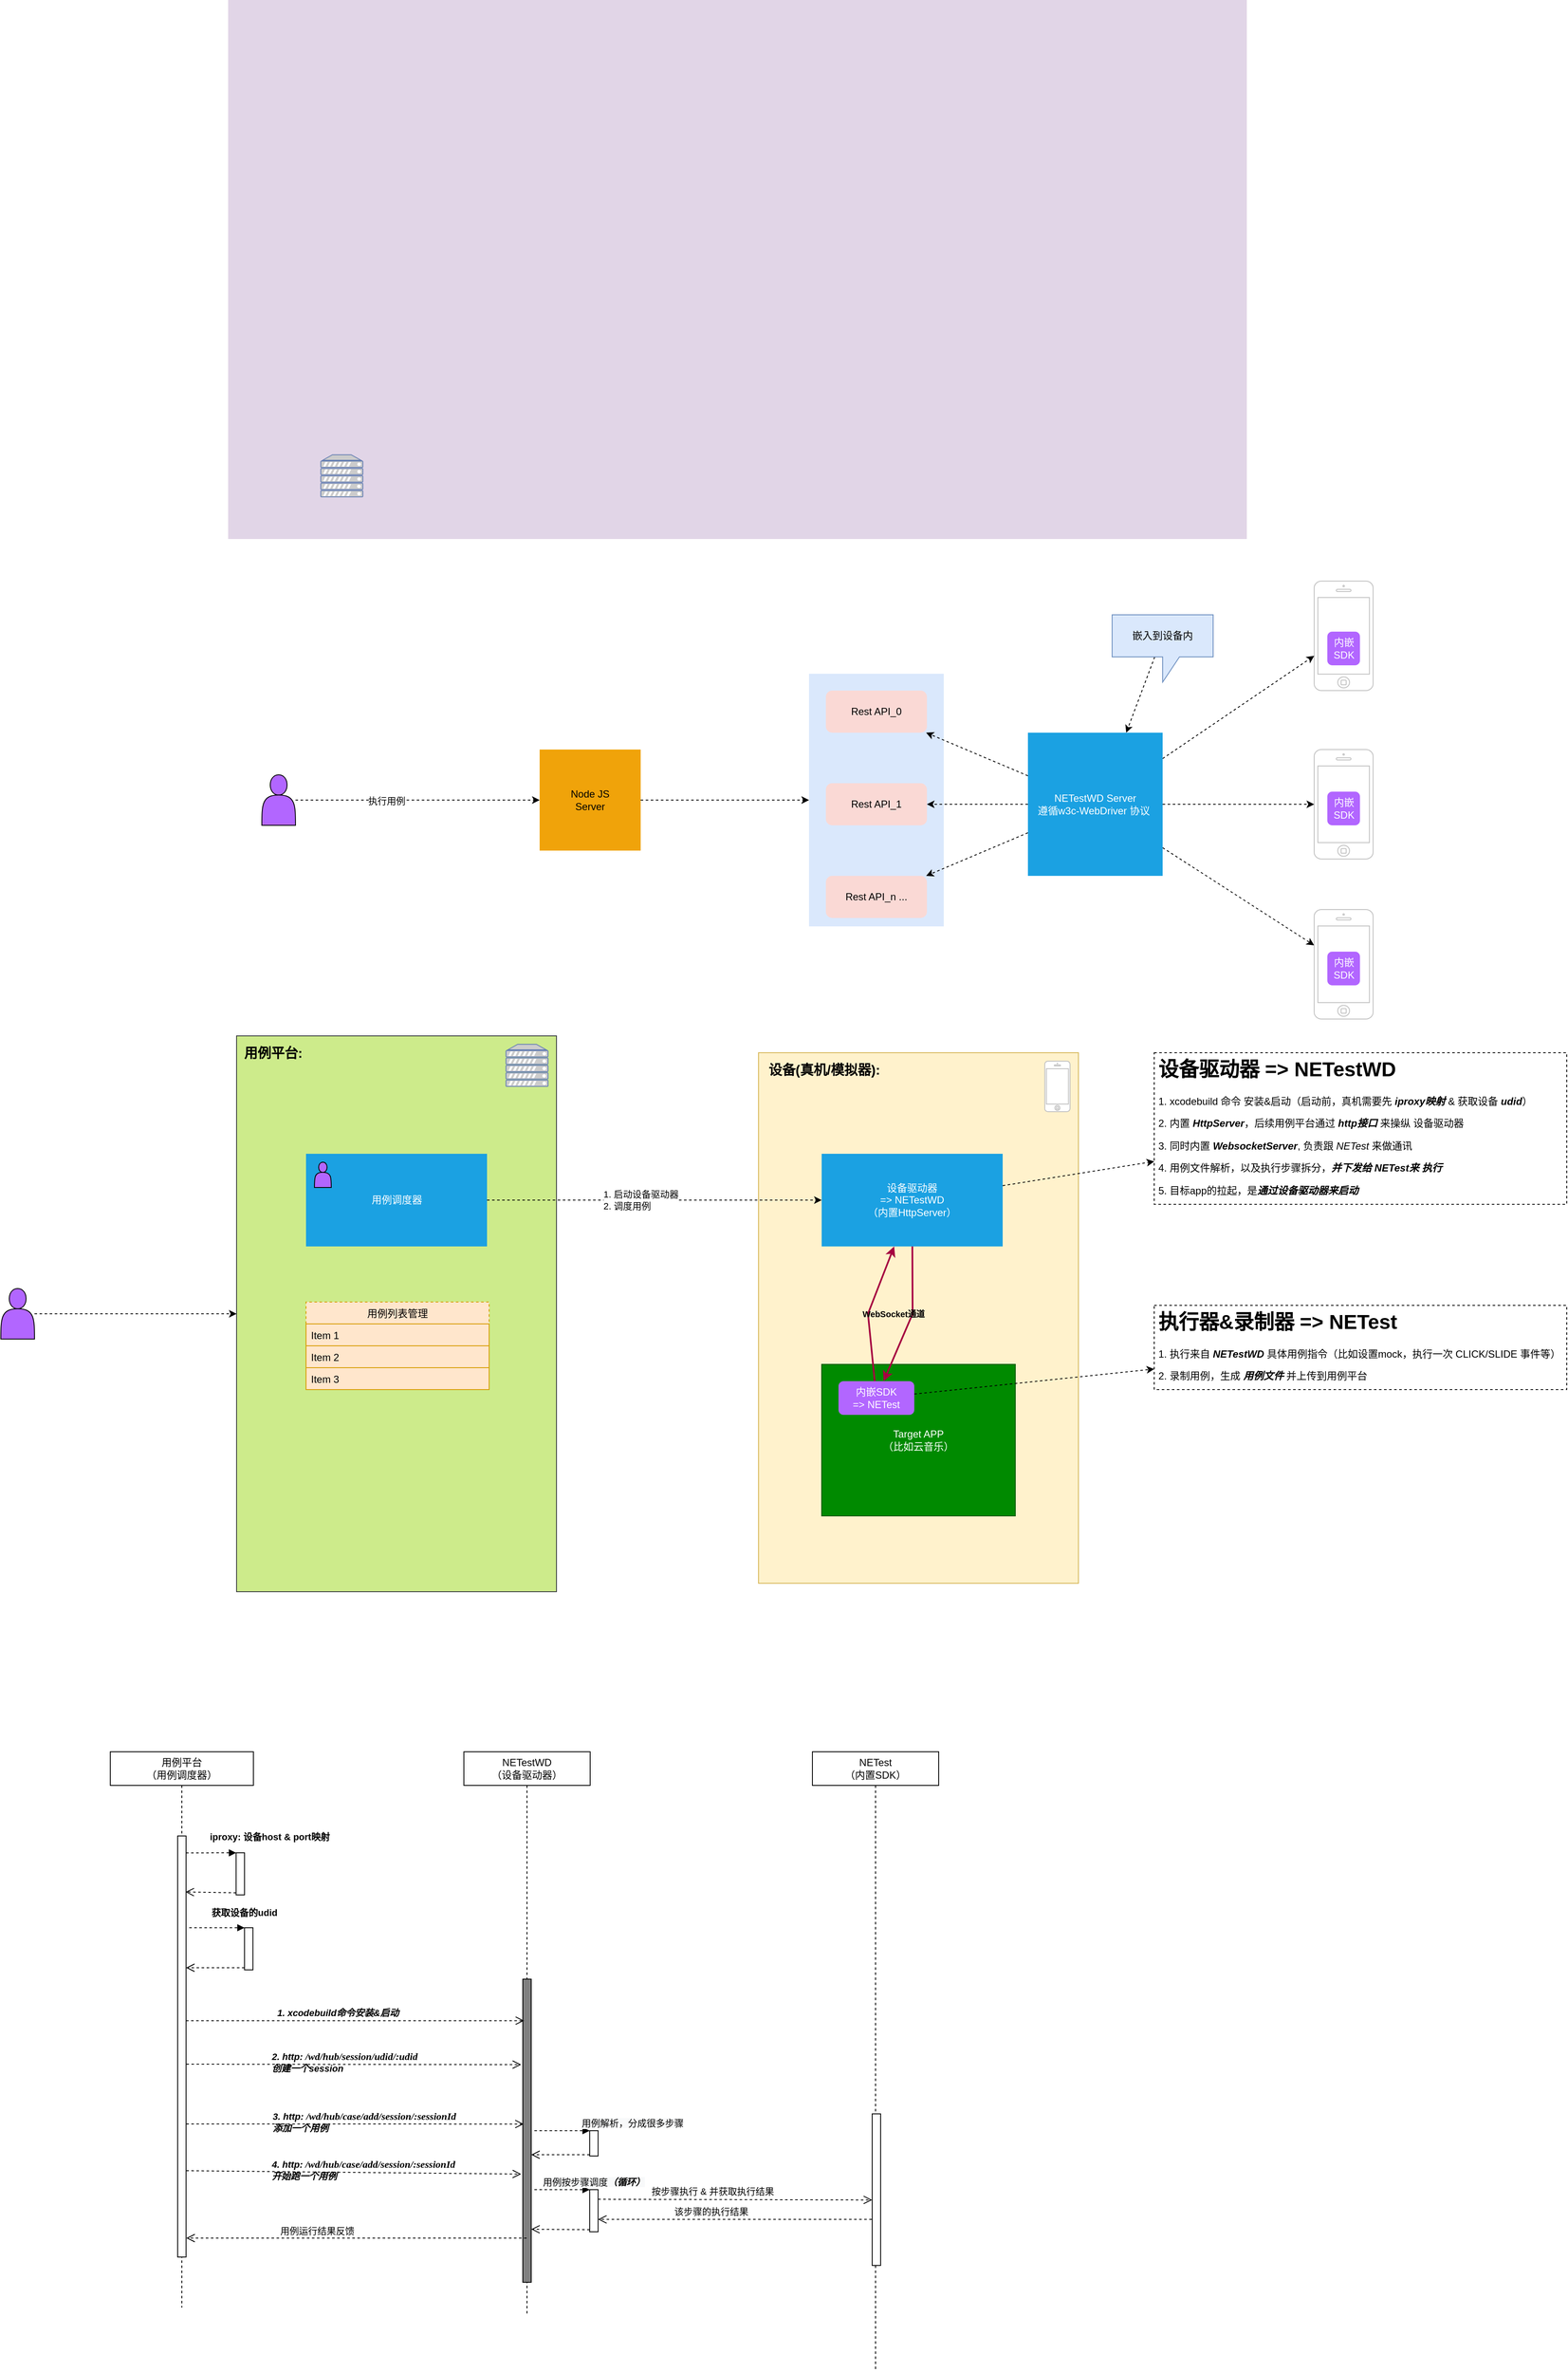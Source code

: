 <mxfile version="15.1.4" type="github">
  <diagram id="cVAvhTtTh0kWz4ZDLpcs" name="Page-1">
    <mxGraphModel dx="2382" dy="1994" grid="1" gridSize="10" guides="1" tooltips="1" connect="1" arrows="1" fold="1" page="1" pageScale="1" pageWidth="827" pageHeight="1169" math="0" shadow="0">
      <root>
        <mxCell id="0" />
        <mxCell id="1" parent="0" />
        <mxCell id="QC5HRPprEjbzEnmF-3T_-1" value="" style="rounded=0;whiteSpace=wrap;html=1;labelBackgroundColor=none;fillColor=#fff2cc;strokeColor=#d6b656;" vertex="1" parent="1">
          <mxGeometry x="200" y="690" width="380" height="630" as="geometry" />
        </mxCell>
        <mxCell id="QC5HRPprEjbzEnmF-3T_-9" value="Target APP&lt;br&gt;（比如云音乐）" style="rounded=0;whiteSpace=wrap;html=1;labelBackgroundColor=none;fillColor=#008a00;strokeColor=#005700;fontColor=#ffffff;" vertex="1" parent="1">
          <mxGeometry x="275" y="1060" width="230" height="180" as="geometry" />
        </mxCell>
        <mxCell id="queUb4HfAiarSpXrlCLQ-7" value="" style="rounded=0;whiteSpace=wrap;html=1;labelBackgroundColor=none;fillColor=#e1d5e7;strokeColor=none;" parent="1" vertex="1">
          <mxGeometry x="-430" y="-560" width="1210" height="640" as="geometry" />
        </mxCell>
        <mxCell id="queUb4HfAiarSpXrlCLQ-39" value="" style="rounded=0;whiteSpace=wrap;html=1;labelBackgroundColor=none;fillColor=#dae8fc;strokeColor=none;" parent="1" vertex="1">
          <mxGeometry x="260" y="240" width="160" height="300" as="geometry" />
        </mxCell>
        <mxCell id="queUb4HfAiarSpXrlCLQ-8" value="" style="fontColor=#0066CC;verticalAlign=top;verticalLabelPosition=bottom;labelPosition=center;align=center;html=1;outlineConnect=0;fillColor=#CCCCCC;strokeColor=#6881B3;gradientColor=none;gradientDirection=north;strokeWidth=2;shape=mxgraph.networks.server;labelBackgroundColor=none;" parent="1" vertex="1">
          <mxGeometry x="-320" y="-20" width="50" height="50" as="geometry" />
        </mxCell>
        <mxCell id="queUb4HfAiarSpXrlCLQ-9" value="" style="html=1;verticalLabelPosition=bottom;labelBackgroundColor=none;verticalAlign=top;shadow=0;dashed=0;strokeWidth=1;shape=mxgraph.ios7.misc.iphone;strokeColor=#c0c0c0;fontColor=#FFFFFF;" parent="1" vertex="1">
          <mxGeometry x="860.01" y="130" width="70" height="130" as="geometry" />
        </mxCell>
        <mxCell id="queUb4HfAiarSpXrlCLQ-10" value="内嵌&lt;br&gt;SDK" style="rounded=1;whiteSpace=wrap;html=1;labelBackgroundColor=none;fontColor=#FFFFFF;strokeColor=none;fillColor=#B266FF;" parent="1" vertex="1">
          <mxGeometry x="875.62" y="190" width="38.75" height="40" as="geometry" />
        </mxCell>
        <mxCell id="queUb4HfAiarSpXrlCLQ-11" value="" style="html=1;verticalLabelPosition=bottom;labelBackgroundColor=none;verticalAlign=top;shadow=0;dashed=0;strokeWidth=1;shape=mxgraph.ios7.misc.iphone;strokeColor=#c0c0c0;fontColor=#FFFFFF;" parent="1" vertex="1">
          <mxGeometry x="860" y="330" width="70" height="130" as="geometry" />
        </mxCell>
        <mxCell id="queUb4HfAiarSpXrlCLQ-12" value="内嵌&lt;br&gt;SDK" style="rounded=1;whiteSpace=wrap;html=1;labelBackgroundColor=none;fontColor=#FFFFFF;strokeColor=none;fillColor=#B266FF;" parent="1" vertex="1">
          <mxGeometry x="875.63" y="380" width="38.75" height="40" as="geometry" />
        </mxCell>
        <mxCell id="queUb4HfAiarSpXrlCLQ-26" style="rounded=0;orthogonalLoop=1;jettySize=auto;html=1;fontColor=#FFFFFF;dashed=1;" parent="1" source="queUb4HfAiarSpXrlCLQ-13" target="queUb4HfAiarSpXrlCLQ-22" edge="1">
          <mxGeometry relative="1" as="geometry" />
        </mxCell>
        <mxCell id="queUb4HfAiarSpXrlCLQ-27" style="edgeStyle=none;rounded=0;orthogonalLoop=1;jettySize=auto;html=1;dashed=1;fontColor=#FFFFFF;" parent="1" source="queUb4HfAiarSpXrlCLQ-13" target="queUb4HfAiarSpXrlCLQ-25" edge="1">
          <mxGeometry relative="1" as="geometry" />
        </mxCell>
        <mxCell id="queUb4HfAiarSpXrlCLQ-28" style="edgeStyle=none;rounded=0;orthogonalLoop=1;jettySize=auto;html=1;dashed=1;fontColor=#FFFFFF;" parent="1" source="queUb4HfAiarSpXrlCLQ-13" target="queUb4HfAiarSpXrlCLQ-24" edge="1">
          <mxGeometry relative="1" as="geometry" />
        </mxCell>
        <mxCell id="queUb4HfAiarSpXrlCLQ-29" style="edgeStyle=none;rounded=0;orthogonalLoop=1;jettySize=auto;html=1;dashed=1;fontColor=#FFFFFF;" parent="1" source="queUb4HfAiarSpXrlCLQ-13" target="queUb4HfAiarSpXrlCLQ-9" edge="1">
          <mxGeometry relative="1" as="geometry" />
        </mxCell>
        <mxCell id="queUb4HfAiarSpXrlCLQ-30" style="edgeStyle=none;rounded=0;orthogonalLoop=1;jettySize=auto;html=1;dashed=1;fontColor=#FFFFFF;" parent="1" source="queUb4HfAiarSpXrlCLQ-13" target="queUb4HfAiarSpXrlCLQ-11" edge="1">
          <mxGeometry relative="1" as="geometry" />
        </mxCell>
        <mxCell id="queUb4HfAiarSpXrlCLQ-37" style="edgeStyle=none;rounded=0;orthogonalLoop=1;jettySize=auto;html=1;dashed=1;fontColor=#FFFFFF;" parent="1" source="queUb4HfAiarSpXrlCLQ-13" target="queUb4HfAiarSpXrlCLQ-32" edge="1">
          <mxGeometry relative="1" as="geometry" />
        </mxCell>
        <mxCell id="queUb4HfAiarSpXrlCLQ-13" value="NETestWD Server&lt;br&gt;遵循w3c-WebDriver 协议&amp;nbsp;" style="rounded=0;whiteSpace=wrap;html=1;labelBackgroundColor=none;fillColor=#1ba1e2;fontColor=#ffffff;strokeColor=none;" parent="1" vertex="1">
          <mxGeometry x="520" y="310" width="160" height="170" as="geometry" />
        </mxCell>
        <mxCell id="queUb4HfAiarSpXrlCLQ-22" value="Rest API_0" style="rounded=1;whiteSpace=wrap;html=1;labelBackgroundColor=none;fillColor=#fad9d5;strokeColor=none;" parent="1" vertex="1">
          <mxGeometry x="280" y="260" width="120" height="50" as="geometry" />
        </mxCell>
        <mxCell id="queUb4HfAiarSpXrlCLQ-24" value="Rest API_n ..." style="rounded=1;whiteSpace=wrap;html=1;labelBackgroundColor=none;fillColor=#fad9d5;strokeColor=none;" parent="1" vertex="1">
          <mxGeometry x="280" y="480" width="120" height="50" as="geometry" />
        </mxCell>
        <mxCell id="queUb4HfAiarSpXrlCLQ-25" value="Rest API_1" style="rounded=1;whiteSpace=wrap;html=1;labelBackgroundColor=none;fillColor=#fad9d5;strokeColor=none;" parent="1" vertex="1">
          <mxGeometry x="280" y="370" width="120" height="50" as="geometry" />
        </mxCell>
        <mxCell id="queUb4HfAiarSpXrlCLQ-32" value="" style="html=1;verticalLabelPosition=bottom;labelBackgroundColor=none;verticalAlign=top;shadow=0;dashed=0;strokeWidth=1;shape=mxgraph.ios7.misc.iphone;strokeColor=#c0c0c0;fontColor=#FFFFFF;" parent="1" vertex="1">
          <mxGeometry x="860.01" y="520" width="70" height="130" as="geometry" />
        </mxCell>
        <mxCell id="queUb4HfAiarSpXrlCLQ-33" value="内嵌&lt;br&gt;SDK" style="rounded=1;whiteSpace=wrap;html=1;labelBackgroundColor=none;fontColor=#FFFFFF;strokeColor=none;fillColor=#B266FF;" parent="1" vertex="1">
          <mxGeometry x="875.64" y="570" width="38.75" height="40" as="geometry" />
        </mxCell>
        <mxCell id="queUb4HfAiarSpXrlCLQ-40" style="edgeStyle=none;rounded=0;orthogonalLoop=1;jettySize=auto;html=1;dashed=1;fontColor=#FFFFFF;" parent="1" source="queUb4HfAiarSpXrlCLQ-38" target="queUb4HfAiarSpXrlCLQ-39" edge="1">
          <mxGeometry relative="1" as="geometry" />
        </mxCell>
        <mxCell id="queUb4HfAiarSpXrlCLQ-38" value="Node JS &lt;br&gt;Server" style="rounded=0;whiteSpace=wrap;html=1;labelBackgroundColor=none;fillColor=#f0a30a;fontColor=#000000;strokeColor=none;" parent="1" vertex="1">
          <mxGeometry x="-60" y="330" width="120" height="120" as="geometry" />
        </mxCell>
        <mxCell id="queUb4HfAiarSpXrlCLQ-42" style="edgeStyle=none;rounded=0;orthogonalLoop=1;jettySize=auto;html=1;dashed=1;fontColor=#FFFFFF;" parent="1" source="queUb4HfAiarSpXrlCLQ-41" target="queUb4HfAiarSpXrlCLQ-38" edge="1">
          <mxGeometry relative="1" as="geometry" />
        </mxCell>
        <mxCell id="queUb4HfAiarSpXrlCLQ-43" value="&lt;font color=&quot;#000000&quot;&gt;执行用例&lt;/font&gt;" style="edgeLabel;html=1;align=center;verticalAlign=middle;resizable=0;points=[];fontColor=#FFFFFF;" parent="queUb4HfAiarSpXrlCLQ-42" vertex="1" connectable="0">
          <mxGeometry x="-0.255" y="-1" relative="1" as="geometry">
            <mxPoint as="offset" />
          </mxGeometry>
        </mxCell>
        <mxCell id="queUb4HfAiarSpXrlCLQ-41" value="" style="shape=actor;whiteSpace=wrap;html=1;labelBackgroundColor=none;fontColor=#FFFFFF;fillColor=#B266FF;" parent="1" vertex="1">
          <mxGeometry x="-390" y="360" width="40" height="60" as="geometry" />
        </mxCell>
        <mxCell id="udpuu7jPTSZbIutwcywd-2" style="rounded=0;orthogonalLoop=1;jettySize=auto;html=1;dashed=1;" parent="1" source="udpuu7jPTSZbIutwcywd-1" target="queUb4HfAiarSpXrlCLQ-13" edge="1">
          <mxGeometry relative="1" as="geometry" />
        </mxCell>
        <mxCell id="udpuu7jPTSZbIutwcywd-1" value="嵌入到设备内" style="shape=callout;whiteSpace=wrap;html=1;perimeter=calloutPerimeter;fillColor=#dae8fc;strokeColor=#6c8ebf;" parent="1" vertex="1">
          <mxGeometry x="620" y="170" width="120" height="80" as="geometry" />
        </mxCell>
        <mxCell id="QC5HRPprEjbzEnmF-3T_-3" value="" style="html=1;verticalLabelPosition=bottom;labelBackgroundColor=#ffffff;verticalAlign=top;shadow=0;dashed=0;strokeWidth=1;shape=mxgraph.ios7.misc.iphone;strokeColor=#c0c0c0;" vertex="1" parent="1">
          <mxGeometry x="540" y="700" width="30" height="60" as="geometry" />
        </mxCell>
        <mxCell id="QC5HRPprEjbzEnmF-3T_-4" value="" style="rounded=0;whiteSpace=wrap;html=1;labelBackgroundColor=none;fillColor=#cdeb8b;strokeColor=#36393d;" vertex="1" parent="1">
          <mxGeometry x="-420" y="670" width="380" height="660" as="geometry" />
        </mxCell>
        <mxCell id="QC5HRPprEjbzEnmF-3T_-5" value="" style="fontColor=#0066CC;verticalAlign=top;verticalLabelPosition=bottom;labelPosition=center;align=center;html=1;outlineConnect=0;fillColor=#CCCCCC;strokeColor=#6881B3;gradientColor=none;gradientDirection=north;strokeWidth=2;shape=mxgraph.networks.server;labelBackgroundColor=none;" vertex="1" parent="1">
          <mxGeometry x="-100" y="680" width="50" height="50" as="geometry" />
        </mxCell>
        <mxCell id="QC5HRPprEjbzEnmF-3T_-6" value="&lt;font style=&quot;font-size: 16px&quot;&gt;&lt;b&gt;用例平台:&lt;/b&gt;&lt;/font&gt;" style="text;html=1;strokeColor=none;fillColor=none;align=left;verticalAlign=middle;whiteSpace=wrap;rounded=0;" vertex="1" parent="1">
          <mxGeometry x="-413" y="680" width="113" height="20" as="geometry" />
        </mxCell>
        <mxCell id="QC5HRPprEjbzEnmF-3T_-7" value="&lt;font style=&quot;font-size: 16px&quot;&gt;&lt;b&gt;设备(真机/模拟器):&lt;/b&gt;&lt;/font&gt;" style="text;html=1;strokeColor=none;fillColor=none;align=left;verticalAlign=middle;whiteSpace=wrap;rounded=0;" vertex="1" parent="1">
          <mxGeometry x="210" y="700" width="160" height="20" as="geometry" />
        </mxCell>
        <mxCell id="QC5HRPprEjbzEnmF-3T_-13" style="rounded=0;orthogonalLoop=1;jettySize=auto;html=1;dashed=1;" edge="1" parent="1" source="QC5HRPprEjbzEnmF-3T_-8" target="QC5HRPprEjbzEnmF-3T_-12">
          <mxGeometry relative="1" as="geometry" />
        </mxCell>
        <mxCell id="QC5HRPprEjbzEnmF-3T_-14" style="edgeStyle=none;rounded=0;orthogonalLoop=1;jettySize=auto;html=1;strokeWidth=2;fillColor=#d80073;strokeColor=#A50040;" edge="1" parent="1" source="QC5HRPprEjbzEnmF-3T_-8" target="QC5HRPprEjbzEnmF-3T_-10">
          <mxGeometry relative="1" as="geometry">
            <Array as="points">
              <mxPoint x="383" y="1000" />
            </Array>
          </mxGeometry>
        </mxCell>
        <mxCell id="QC5HRPprEjbzEnmF-3T_-8" value="设备驱动器 &lt;br&gt;=&amp;gt; NETestWD&lt;br&gt;（内置HttpServer）" style="rounded=0;whiteSpace=wrap;html=1;labelBackgroundColor=none;fillColor=#1ba1e2;fontColor=#ffffff;strokeColor=none;" vertex="1" parent="1">
          <mxGeometry x="275" y="810" width="215" height="110" as="geometry" />
        </mxCell>
        <mxCell id="QC5HRPprEjbzEnmF-3T_-19" style="edgeStyle=none;rounded=0;orthogonalLoop=1;jettySize=auto;html=1;strokeWidth=1;dashed=1;" edge="1" parent="1" source="QC5HRPprEjbzEnmF-3T_-10" target="QC5HRPprEjbzEnmF-3T_-18">
          <mxGeometry relative="1" as="geometry" />
        </mxCell>
        <mxCell id="QC5HRPprEjbzEnmF-3T_-10" value="内嵌SDK&lt;br&gt;=&amp;gt; NETest" style="rounded=1;whiteSpace=wrap;html=1;labelBackgroundColor=none;fontColor=#FFFFFF;strokeColor=none;fillColor=#B266FF;" vertex="1" parent="1">
          <mxGeometry x="295" y="1080" width="90" height="40" as="geometry" />
        </mxCell>
        <mxCell id="QC5HRPprEjbzEnmF-3T_-12" value="&lt;h1&gt;设备驱动器 =&amp;gt; NETestWD&lt;/h1&gt;&lt;p&gt;1. xcodebuild 命令 安装&amp;amp;启动（启动前，真机需要先 &lt;i&gt;&lt;b&gt;iproxy映射&lt;/b&gt;&lt;/i&gt; &amp;amp; 获取设备 &lt;i&gt;&lt;b&gt;udid&lt;/b&gt;&lt;/i&gt;）&amp;nbsp;&lt;/p&gt;&lt;p&gt;2. 内置 &lt;b style=&quot;font-style: italic&quot;&gt;HttpServer&lt;/b&gt;，后续用例平台通过 &lt;b&gt;&lt;i&gt;http接口&amp;nbsp;&lt;/i&gt;&lt;/b&gt;来操纵 设备驱动器&lt;/p&gt;&lt;p&gt;3. 同时内置 &lt;b style=&quot;font-style: italic&quot;&gt;WebsocketServer&lt;/b&gt;, 负责跟 &lt;i&gt;NETest&lt;/i&gt; 来做通讯&lt;/p&gt;&lt;p&gt;4. 用例文件解析，以及执行步骤拆分，&lt;b&gt;&lt;i&gt;并下发给 NETest来 执行&lt;/i&gt;&lt;/b&gt;&lt;/p&gt;&lt;p&gt;5. 目标app的拉起，是&lt;b&gt;&lt;i&gt;通过设备驱动器来启动&lt;/i&gt;&lt;/b&gt;&lt;/p&gt;" style="text;html=1;fillColor=none;spacing=5;spacingTop=-20;whiteSpace=wrap;overflow=hidden;rounded=0;align=left;strokeColor=#000000;dashed=1;" vertex="1" parent="1">
          <mxGeometry x="670" y="690" width="490" height="180" as="geometry" />
        </mxCell>
        <mxCell id="QC5HRPprEjbzEnmF-3T_-15" style="edgeStyle=none;rounded=0;orthogonalLoop=1;jettySize=auto;html=1;strokeWidth=2;fillColor=#d80073;strokeColor=#A50040;" edge="1" parent="1" source="QC5HRPprEjbzEnmF-3T_-10" target="QC5HRPprEjbzEnmF-3T_-8">
          <mxGeometry relative="1" as="geometry">
            <mxPoint x="382.553" y="930" as="sourcePoint" />
            <mxPoint x="353.617" y="1090" as="targetPoint" />
            <Array as="points">
              <mxPoint x="330" y="1000" />
            </Array>
          </mxGeometry>
        </mxCell>
        <mxCell id="QC5HRPprEjbzEnmF-3T_-17" value="&lt;font size=&quot;1&quot;&gt;&lt;b&gt;WebSocket通道&lt;/b&gt;&lt;/font&gt;" style="text;html=1;strokeColor=none;fillColor=none;align=center;verticalAlign=middle;whiteSpace=wrap;rounded=0;" vertex="1" parent="1">
          <mxGeometry x="290" y="990" width="141.49" height="20" as="geometry" />
        </mxCell>
        <mxCell id="QC5HRPprEjbzEnmF-3T_-18" value="&lt;h1&gt;执行器&amp;amp;录制器 =&amp;gt; NETest&lt;/h1&gt;&lt;p&gt;1. 执行来自 &lt;b&gt;&lt;i&gt;NETestWD&lt;/i&gt;&lt;/b&gt;&amp;nbsp;具体用例指令（比如设置mock，执行一次 CLICK/SLIDE 事件等）&lt;/p&gt;&lt;p&gt;2. 录制用例，生成 &lt;b style=&quot;font-style: italic&quot;&gt;用例文件&lt;/b&gt;&amp;nbsp;并上传到用例平台&lt;/p&gt;" style="text;html=1;fillColor=none;spacing=5;spacingTop=-20;whiteSpace=wrap;overflow=hidden;rounded=0;align=left;strokeColor=#000000;dashed=1;" vertex="1" parent="1">
          <mxGeometry x="670" y="990" width="490" height="100" as="geometry" />
        </mxCell>
        <mxCell id="QC5HRPprEjbzEnmF-3T_-22" style="edgeStyle=none;rounded=0;orthogonalLoop=1;jettySize=auto;html=1;dashed=1;strokeWidth=1;" edge="1" parent="1" source="QC5HRPprEjbzEnmF-3T_-20" target="QC5HRPprEjbzEnmF-3T_-8">
          <mxGeometry relative="1" as="geometry" />
        </mxCell>
        <mxCell id="QC5HRPprEjbzEnmF-3T_-23" value="&lt;div style=&quot;text-align: left&quot;&gt;1. 启动设备驱动器&lt;/div&gt;&lt;div style=&quot;text-align: left&quot;&gt;2. 调度用例&lt;/div&gt;" style="edgeLabel;html=1;align=center;verticalAlign=middle;resizable=0;points=[];" vertex="1" connectable="0" parent="QC5HRPprEjbzEnmF-3T_-22">
          <mxGeometry x="-0.122" relative="1" as="geometry">
            <mxPoint x="8" as="offset" />
          </mxGeometry>
        </mxCell>
        <mxCell id="QC5HRPprEjbzEnmF-3T_-20" value="用例调度器" style="rounded=0;whiteSpace=wrap;html=1;labelBackgroundColor=none;fillColor=#1ba1e2;fontColor=#ffffff;strokeColor=none;" vertex="1" parent="1">
          <mxGeometry x="-337.5" y="810" width="215" height="110" as="geometry" />
        </mxCell>
        <mxCell id="QC5HRPprEjbzEnmF-3T_-21" value="" style="shape=actor;whiteSpace=wrap;html=1;labelBackgroundColor=none;fontColor=#FFFFFF;fillColor=#B266FF;" vertex="1" parent="1">
          <mxGeometry x="-327.5" y="820" width="20" height="30" as="geometry" />
        </mxCell>
        <mxCell id="QC5HRPprEjbzEnmF-3T_-25" style="edgeStyle=none;rounded=0;orthogonalLoop=1;jettySize=auto;html=1;dashed=1;strokeWidth=1;" edge="1" parent="1" source="QC5HRPprEjbzEnmF-3T_-24" target="QC5HRPprEjbzEnmF-3T_-4">
          <mxGeometry relative="1" as="geometry" />
        </mxCell>
        <mxCell id="QC5HRPprEjbzEnmF-3T_-24" value="" style="shape=actor;whiteSpace=wrap;html=1;labelBackgroundColor=none;fontColor=#FFFFFF;fillColor=#B266FF;" vertex="1" parent="1">
          <mxGeometry x="-700" y="970" width="40" height="60" as="geometry" />
        </mxCell>
        <mxCell id="QC5HRPprEjbzEnmF-3T_-27" value="用例列表管理" style="swimlane;fontStyle=0;childLayout=stackLayout;horizontal=1;startSize=26;horizontalStack=0;resizeParent=1;resizeParentMax=0;resizeLast=0;collapsible=1;marginBottom=0;dashed=1;strokeColor=#d79b00;align=center;fillColor=#ffe6cc;" vertex="1" parent="1">
          <mxGeometry x="-337.5" y="986" width="217.5" height="104" as="geometry" />
        </mxCell>
        <mxCell id="QC5HRPprEjbzEnmF-3T_-28" value="Item 1" style="text;strokeColor=#d79b00;align=left;verticalAlign=top;spacingLeft=4;spacingRight=4;overflow=hidden;rotatable=0;points=[[0,0.5],[1,0.5]];portConstraint=eastwest;fillColor=#ffe6cc;" vertex="1" parent="QC5HRPprEjbzEnmF-3T_-27">
          <mxGeometry y="26" width="217.5" height="26" as="geometry" />
        </mxCell>
        <mxCell id="QC5HRPprEjbzEnmF-3T_-29" value="Item 2" style="text;strokeColor=#d79b00;fillColor=#ffe6cc;align=left;verticalAlign=top;spacingLeft=4;spacingRight=4;overflow=hidden;rotatable=0;points=[[0,0.5],[1,0.5]];portConstraint=eastwest;" vertex="1" parent="QC5HRPprEjbzEnmF-3T_-27">
          <mxGeometry y="52" width="217.5" height="26" as="geometry" />
        </mxCell>
        <mxCell id="QC5HRPprEjbzEnmF-3T_-30" value="Item 3" style="text;strokeColor=#d79b00;fillColor=#ffe6cc;align=left;verticalAlign=top;spacingLeft=4;spacingRight=4;overflow=hidden;rotatable=0;points=[[0,0.5],[1,0.5]];portConstraint=eastwest;" vertex="1" parent="QC5HRPprEjbzEnmF-3T_-27">
          <mxGeometry y="78" width="217.5" height="26" as="geometry" />
        </mxCell>
        <mxCell id="QC5HRPprEjbzEnmF-3T_-32" value="NETestWD&lt;br&gt;（设备驱动器）" style="shape=umlLifeline;perimeter=lifelinePerimeter;whiteSpace=wrap;html=1;container=1;collapsible=0;recursiveResize=0;outlineConnect=0;strokeColor=#000000;fillColor=#ffffff;align=center;" vertex="1" parent="1">
          <mxGeometry x="-150" y="1520" width="150" height="670" as="geometry" />
        </mxCell>
        <mxCell id="QC5HRPprEjbzEnmF-3T_-33" value="" style="html=1;points=[];perimeter=orthogonalPerimeter;fillColor=#808080;" vertex="1" parent="QC5HRPprEjbzEnmF-3T_-32">
          <mxGeometry x="70" y="270" width="10" height="360" as="geometry" />
        </mxCell>
        <mxCell id="QC5HRPprEjbzEnmF-3T_-34" value="&lt;span&gt;用例平台&lt;/span&gt;&lt;br&gt;&lt;span&gt;（用例调度器）&lt;/span&gt;" style="shape=umlLifeline;perimeter=lifelinePerimeter;whiteSpace=wrap;html=1;container=1;collapsible=0;recursiveResize=0;outlineConnect=0;strokeColor=#000000;fillColor=#ffffff;align=center;" vertex="1" parent="1">
          <mxGeometry x="-570" y="1520" width="170" height="660" as="geometry" />
        </mxCell>
        <mxCell id="QC5HRPprEjbzEnmF-3T_-35" value="" style="html=1;points=[];perimeter=orthogonalPerimeter;" vertex="1" parent="QC5HRPprEjbzEnmF-3T_-34">
          <mxGeometry x="80" y="100" width="10" height="500" as="geometry" />
        </mxCell>
        <mxCell id="QC5HRPprEjbzEnmF-3T_-53" value="" style="html=1;points=[];perimeter=orthogonalPerimeter;strokeColor=#000000;fillColor=#ffffff;align=center;" vertex="1" parent="QC5HRPprEjbzEnmF-3T_-34">
          <mxGeometry x="149.44" y="120" width="10" height="50" as="geometry" />
        </mxCell>
        <mxCell id="QC5HRPprEjbzEnmF-3T_-54" value="&lt;b style=&quot;text-align: left&quot;&gt;iproxy: 设备host &amp;amp; port映射&lt;/b&gt;" style="html=1;verticalAlign=bottom;endArrow=block;entryX=0;entryY=0;dashed=1;strokeWidth=1;exitX=1.156;exitY=0.452;exitDx=0;exitDy=0;exitPerimeter=0;" edge="1" target="QC5HRPprEjbzEnmF-3T_-53" parent="QC5HRPprEjbzEnmF-3T_-34">
          <mxGeometry x="1" y="40" relative="1" as="geometry">
            <mxPoint x="90.0" y="120.12" as="sourcePoint" />
            <mxPoint x="40" y="30" as="offset" />
          </mxGeometry>
        </mxCell>
        <mxCell id="QC5HRPprEjbzEnmF-3T_-55" value="" style="html=1;verticalAlign=bottom;endArrow=open;dashed=1;endSize=8;exitX=0;exitY=0.95;strokeWidth=1;entryX=0.933;entryY=0.133;entryDx=0;entryDy=0;entryPerimeter=0;" edge="1" source="QC5HRPprEjbzEnmF-3T_-53" parent="QC5HRPprEjbzEnmF-3T_-34" target="QC5HRPprEjbzEnmF-3T_-35">
          <mxGeometry relative="1" as="geometry">
            <mxPoint x="90.0" y="194.52" as="targetPoint" />
          </mxGeometry>
        </mxCell>
        <mxCell id="QC5HRPprEjbzEnmF-3T_-37" value="NETest&lt;br&gt;（内置SDK）" style="shape=umlLifeline;perimeter=lifelinePerimeter;whiteSpace=wrap;html=1;container=1;collapsible=0;recursiveResize=0;outlineConnect=0;strokeColor=#000000;fillColor=#ffffff;align=center;" vertex="1" parent="1">
          <mxGeometry x="264" y="1520" width="150" height="735" as="geometry" />
        </mxCell>
        <mxCell id="QC5HRPprEjbzEnmF-3T_-39" value="" style="html=1;points=[];perimeter=orthogonalPerimeter;" vertex="1" parent="1">
          <mxGeometry x="335" y="1950" width="10" height="180" as="geometry" />
        </mxCell>
        <mxCell id="QC5HRPprEjbzEnmF-3T_-36" value="&lt;b&gt;&lt;i&gt;1. xcodebuild命令安装&amp;amp;启动&lt;/i&gt;&lt;/b&gt;" style="endArrow=open;startArrow=none;endFill=0;startFill=0;endSize=8;html=1;verticalAlign=bottom;dashed=1;labelBackgroundColor=none;strokeWidth=1;entryX=0.156;entryY=0.137;entryDx=0;entryDy=0;entryPerimeter=0;" edge="1" parent="1" source="QC5HRPprEjbzEnmF-3T_-35" target="QC5HRPprEjbzEnmF-3T_-33">
          <mxGeometry x="-0.103" width="160" relative="1" as="geometry">
            <mxPoint x="-150" y="1760" as="sourcePoint" />
            <mxPoint x="-150" y="1826" as="targetPoint" />
            <mxPoint as="offset" />
          </mxGeometry>
        </mxCell>
        <mxCell id="QC5HRPprEjbzEnmF-3T_-59" value="" style="html=1;points=[];perimeter=orthogonalPerimeter;strokeColor=#000000;fillColor=#ffffff;align=center;" vertex="1" parent="1">
          <mxGeometry x="-410.56" y="1729" width="10" height="50" as="geometry" />
        </mxCell>
        <mxCell id="QC5HRPprEjbzEnmF-3T_-60" value="&lt;div style=&quot;text-align: left&quot;&gt;&lt;b&gt;获取设备的udid&lt;/b&gt;&lt;/div&gt;" style="html=1;verticalAlign=bottom;endArrow=block;entryX=0;entryY=0;dashed=1;strokeWidth=1;exitX=1.378;exitY=0.218;exitDx=0;exitDy=0;exitPerimeter=0;" edge="1" parent="1" target="QC5HRPprEjbzEnmF-3T_-59" source="QC5HRPprEjbzEnmF-3T_-35">
          <mxGeometry x="1" y="9" relative="1" as="geometry">
            <mxPoint x="-470" y="1729.12" as="sourcePoint" />
            <mxPoint as="offset" />
          </mxGeometry>
        </mxCell>
        <mxCell id="QC5HRPprEjbzEnmF-3T_-61" value="" style="html=1;verticalAlign=bottom;endArrow=open;dashed=1;endSize=8;exitX=0;exitY=0.95;strokeWidth=1;" edge="1" parent="1" source="QC5HRPprEjbzEnmF-3T_-59" target="QC5HRPprEjbzEnmF-3T_-35">
          <mxGeometry relative="1" as="geometry">
            <mxPoint x="-466.22" y="1775.65" as="targetPoint" />
          </mxGeometry>
        </mxCell>
        <mxCell id="QC5HRPprEjbzEnmF-3T_-62" value="&lt;b&gt;&lt;i&gt;2. http:&amp;nbsp;&lt;span style=&quot;font-family: &amp;#34;menlo&amp;#34; ; font-size: 12px&quot;&gt;/wd/hub/session/udid/:udid&lt;/span&gt;&lt;br&gt;创建一个session&lt;/i&gt;&lt;/b&gt;" style="endArrow=open;startArrow=none;endFill=0;startFill=0;endSize=8;html=1;verticalAlign=bottom;dashed=1;labelBackgroundColor=none;strokeWidth=1;entryX=-0.2;entryY=0.282;entryDx=0;entryDy=0;entryPerimeter=0;align=left;exitX=1.044;exitY=0.542;exitDx=0;exitDy=0;exitPerimeter=0;" edge="1" parent="1" source="QC5HRPprEjbzEnmF-3T_-35" target="QC5HRPprEjbzEnmF-3T_-33">
          <mxGeometry x="-0.496" y="-14" width="160" relative="1" as="geometry">
            <mxPoint x="-460" y="1870" as="sourcePoint" />
            <mxPoint x="-130" y="1866" as="targetPoint" />
            <mxPoint as="offset" />
          </mxGeometry>
        </mxCell>
        <mxCell id="QC5HRPprEjbzEnmF-3T_-63" value="&lt;b&gt;&lt;i&gt;3. http:&amp;nbsp;&lt;span style=&quot;font-family: &amp;#34;menlo&amp;#34; ; font-size: 12px&quot;&gt;/wd/hub/case/add/session/:sessionId&lt;/span&gt;&lt;br&gt;添加一个用例&lt;/i&gt;&lt;/b&gt;" style="endArrow=open;startArrow=none;endFill=0;startFill=0;endSize=8;html=1;verticalAlign=bottom;dashed=1;labelBackgroundColor=none;strokeWidth=1;align=left;entryX=0.108;entryY=0.478;entryDx=0;entryDy=0;entryPerimeter=0;exitX=1.031;exitY=0.684;exitDx=0;exitDy=0;exitPerimeter=0;" edge="1" parent="1" source="QC5HRPprEjbzEnmF-3T_-35" target="QC5HRPprEjbzEnmF-3T_-33">
          <mxGeometry x="-0.496" y="-14" width="160" relative="1" as="geometry">
            <mxPoint x="-460" y="1939" as="sourcePoint" />
            <mxPoint x="-120" y="1939" as="targetPoint" />
            <mxPoint as="offset" />
          </mxGeometry>
        </mxCell>
        <mxCell id="QC5HRPprEjbzEnmF-3T_-64" value="&lt;b&gt;&lt;i&gt;4. http:&amp;nbsp;&lt;span style=&quot;font-family: &amp;#34;menlo&amp;#34; ; font-size: 12px&quot;&gt;/wd/hub/case/add/session/:sessionId&lt;/span&gt;&lt;br&gt;开始跑一个用例&lt;/i&gt;&lt;/b&gt;" style="endArrow=open;startArrow=none;endFill=0;startFill=0;endSize=8;html=1;verticalAlign=bottom;dashed=1;labelBackgroundColor=none;strokeWidth=1;align=left;entryX=-0.2;entryY=0.643;entryDx=0;entryDy=0;entryPerimeter=0;exitX=1.031;exitY=0.795;exitDx=0;exitDy=0;exitPerimeter=0;" edge="1" parent="1" source="QC5HRPprEjbzEnmF-3T_-35" target="QC5HRPprEjbzEnmF-3T_-33">
          <mxGeometry x="-0.496" y="-14" width="160" relative="1" as="geometry">
            <mxPoint x="-460" y="2000" as="sourcePoint" />
            <mxPoint x="-100" y="1990" as="targetPoint" />
            <mxPoint as="offset" />
          </mxGeometry>
        </mxCell>
        <mxCell id="QC5HRPprEjbzEnmF-3T_-65" value="用例运行结果反馈" style="endArrow=open;startArrow=none;endFill=0;startFill=0;endSize=8;html=1;verticalAlign=bottom;dashed=1;labelBackgroundColor=none;strokeWidth=1;align=left;entryX=1.031;entryY=0.955;entryDx=0;entryDy=0;entryPerimeter=0;" edge="1" parent="1" source="QC5HRPprEjbzEnmF-3T_-32" target="QC5HRPprEjbzEnmF-3T_-35">
          <mxGeometry x="0.457" width="160" relative="1" as="geometry">
            <mxPoint x="-469.69" y="2160.0" as="sourcePoint" />
            <mxPoint x="-72" y="2163.98" as="targetPoint" />
            <mxPoint as="offset" />
          </mxGeometry>
        </mxCell>
        <mxCell id="QC5HRPprEjbzEnmF-3T_-67" value="" style="html=1;points=[];perimeter=orthogonalPerimeter;strokeColor=#000000;fillColor=#ffffff;align=center;" vertex="1" parent="1">
          <mxGeometry x="-0.56" y="1970" width="10" height="30" as="geometry" />
        </mxCell>
        <mxCell id="QC5HRPprEjbzEnmF-3T_-68" value="&lt;div style=&quot;text-align: left&quot;&gt;&lt;span style=&quot;background-color: rgb(248 , 249 , 250)&quot;&gt;用例解析，分成很多步骤&lt;/span&gt;&lt;br&gt;&lt;/div&gt;" style="html=1;verticalAlign=bottom;endArrow=block;entryX=0;entryY=0;dashed=1;strokeWidth=1;exitX=1.378;exitY=0.218;exitDx=0;exitDy=0;exitPerimeter=0;" edge="1" parent="1" target="QC5HRPprEjbzEnmF-3T_-67">
          <mxGeometry x="1" y="51" relative="1" as="geometry">
            <mxPoint x="-66.22" y="1970.0" as="sourcePoint" />
            <mxPoint x="51" y="51" as="offset" />
          </mxGeometry>
        </mxCell>
        <mxCell id="QC5HRPprEjbzEnmF-3T_-69" value="" style="html=1;verticalAlign=bottom;endArrow=open;dashed=1;endSize=8;exitX=0;exitY=0.95;strokeWidth=1;" edge="1" parent="1" source="QC5HRPprEjbzEnmF-3T_-67" target="QC5HRPprEjbzEnmF-3T_-33">
          <mxGeometry relative="1" as="geometry">
            <mxPoint x="-70.0" y="2017.5" as="targetPoint" />
          </mxGeometry>
        </mxCell>
        <mxCell id="QC5HRPprEjbzEnmF-3T_-70" value="" style="html=1;points=[];perimeter=orthogonalPerimeter;strokeColor=#000000;fillColor=#ffffff;align=center;" vertex="1" parent="1">
          <mxGeometry x="-0.56" y="2040" width="10" height="50" as="geometry" />
        </mxCell>
        <mxCell id="QC5HRPprEjbzEnmF-3T_-71" value="&lt;div style=&quot;text-align: left&quot;&gt;&lt;span style=&quot;background-color: rgb(248 , 249 , 250)&quot;&gt;用例按步骤调度&lt;b&gt;&lt;i&gt;（循环）&lt;/i&gt;&lt;/b&gt;&lt;/span&gt;&lt;/div&gt;" style="html=1;verticalAlign=bottom;endArrow=block;entryX=0;entryY=0;dashed=1;strokeWidth=1;exitX=1.378;exitY=0.218;exitDx=0;exitDy=0;exitPerimeter=0;" edge="1" parent="1" target="QC5HRPprEjbzEnmF-3T_-70">
          <mxGeometry x="1" y="5" relative="1" as="geometry">
            <mxPoint x="-66.22" y="2040.0" as="sourcePoint" />
            <mxPoint x="5" y="5" as="offset" />
          </mxGeometry>
        </mxCell>
        <mxCell id="QC5HRPprEjbzEnmF-3T_-72" value="" style="html=1;verticalAlign=bottom;endArrow=open;dashed=1;endSize=8;exitX=0;exitY=0.95;strokeWidth=1;" edge="1" parent="1" source="QC5HRPprEjbzEnmF-3T_-70">
          <mxGeometry relative="1" as="geometry">
            <mxPoint x="-70" y="2087" as="targetPoint" />
          </mxGeometry>
        </mxCell>
        <mxCell id="QC5HRPprEjbzEnmF-3T_-73" value="按步骤执行 &amp;amp; 并获取执行结果" style="endArrow=open;startArrow=none;endFill=0;startFill=0;endSize=8;html=1;verticalAlign=bottom;dashed=1;labelBackgroundColor=none;strokeWidth=1;align=left;exitX=1.01;exitY=0.228;exitDx=0;exitDy=0;exitPerimeter=0;entryX=-0.008;entryY=0.568;entryDx=0;entryDy=0;entryPerimeter=0;" edge="1" parent="1" source="QC5HRPprEjbzEnmF-3T_-70" target="QC5HRPprEjbzEnmF-3T_-39">
          <mxGeometry x="-0.626" y="1" width="160" relative="1" as="geometry">
            <mxPoint x="-12.69" y="2100.0" as="sourcePoint" />
            <mxPoint x="300" y="2054" as="targetPoint" />
            <mxPoint as="offset" />
          </mxGeometry>
        </mxCell>
        <mxCell id="QC5HRPprEjbzEnmF-3T_-74" value="该步骤的执行结果" style="endArrow=open;startArrow=none;endFill=0;startFill=0;endSize=8;html=1;verticalAlign=bottom;dashed=1;labelBackgroundColor=none;strokeWidth=1;align=left;exitX=-0.046;exitY=0.696;exitDx=0;exitDy=0;exitPerimeter=0;" edge="1" parent="1" source="QC5HRPprEjbzEnmF-3T_-39" target="QC5HRPprEjbzEnmF-3T_-70">
          <mxGeometry x="0.457" width="160" relative="1" as="geometry">
            <mxPoint x="377.1" y="2140.0" as="sourcePoint" />
            <mxPoint x="-27.09" y="2140.0" as="targetPoint" />
            <mxPoint as="offset" />
          </mxGeometry>
        </mxCell>
      </root>
    </mxGraphModel>
  </diagram>
</mxfile>

